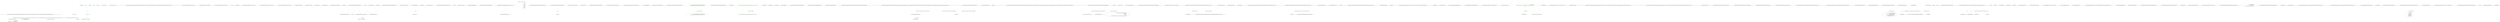digraph  {
m2_23 [cluster="Unk.Where", file="Sequence.cs", label="Entry Unk.Where", span=""];
m2_0 [cluster="CommandLine.Core.Sequence.Partition(System.Collections.Generic.IEnumerable<CommandLine.Core.Token>, System.Func<string, CommandLine.Infrastructure.Maybe<System.Tuple<CommandLine.Core.TypeDescriptorKind, CommandLine.Infrastructure.Maybe<int>>>>)", file="Sequence.cs", label="Entry CommandLine.Core.Sequence.Partition(System.Collections.Generic.IEnumerable<CommandLine.Core.Token>, System.Func<string, CommandLine.Infrastructure.Maybe<System.Tuple<CommandLine.Core.TypeDescriptorKind, CommandLine.Infrastructure.Maybe<int>>>>)", span="11-11"];
m2_1 [cluster="CommandLine.Core.Sequence.Partition(System.Collections.Generic.IEnumerable<CommandLine.Core.Token>, System.Func<string, CommandLine.Infrastructure.Maybe<System.Tuple<CommandLine.Core.TypeDescriptorKind, CommandLine.Infrastructure.Maybe<int>>>>)", color=green, community=0, file="Sequence.cs", label="tokens.Empty()", prediction=0, span="15-15"];
m2_2 [cluster="CommandLine.Core.Sequence.Partition(System.Collections.Generic.IEnumerable<CommandLine.Core.Token>, System.Func<string, CommandLine.Infrastructure.Maybe<System.Tuple<CommandLine.Core.TypeDescriptorKind, CommandLine.Infrastructure.Maybe<int>>>>)", color=green, community=0, file="Sequence.cs", label="yield break;", prediction=1, span="17-17"];
m2_3 [cluster="CommandLine.Core.Sequence.Partition(System.Collections.Generic.IEnumerable<CommandLine.Core.Token>, System.Func<string, CommandLine.Infrastructure.Maybe<System.Tuple<CommandLine.Core.TypeDescriptorKind, CommandLine.Infrastructure.Maybe<int>>>>)", color=green, community=0, file="Sequence.cs", label="var items = 0", prediction=2, span="19-19"];
m2_9 [cluster="CommandLine.Core.Sequence.Partition(System.Collections.Generic.IEnumerable<CommandLine.Core.Token>, System.Func<string, CommandLine.Infrastructure.Maybe<System.Tuple<CommandLine.Core.TypeDescriptorKind, CommandLine.Infrastructure.Maybe<int>>>>)", color=green, community=0, file="Sequence.cs", label="yield return first;", prediction=2, span="29-29"];
m2_4 [cluster="CommandLine.Core.Sequence.Partition(System.Collections.Generic.IEnumerable<CommandLine.Core.Token>, System.Func<string, CommandLine.Infrastructure.Maybe<System.Tuple<CommandLine.Core.TypeDescriptorKind, CommandLine.Infrastructure.Maybe<int>>>>)", color=green, community=0, file="Sequence.cs", label="var first = tokens.First()", prediction=2, span="20-20"];
m2_8 [cluster="CommandLine.Core.Sequence.Partition(System.Collections.Generic.IEnumerable<CommandLine.Core.Token>, System.Func<string, CommandLine.Infrastructure.Maybe<System.Tuple<CommandLine.Core.TypeDescriptorKind, CommandLine.Infrastructure.Maybe<int>>>>)", color=green, community=0, file="Sequence.cs", label="info.Item1 == TypeDescriptorKind.Sequence\r\n                        && tokens.Skip(1).Take(1).Any()", prediction=2, span="26-27"];
m2_10 [cluster="CommandLine.Core.Sequence.Partition(System.Collections.Generic.IEnumerable<CommandLine.Core.Token>, System.Func<string, CommandLine.Infrastructure.Maybe<System.Tuple<CommandLine.Core.TypeDescriptorKind, CommandLine.Infrastructure.Maybe<int>>>>)", color=green, community=0, file="Sequence.cs", label="tokens.Skip(1).Where(token => token.IsValue())", prediction=2, span="31-31"];
m2_12 [cluster="CommandLine.Core.Sequence.Partition(System.Collections.Generic.IEnumerable<CommandLine.Core.Token>, System.Func<string, CommandLine.Infrastructure.Maybe<System.Tuple<CommandLine.Core.TypeDescriptorKind, CommandLine.Infrastructure.Maybe<int>>>>)", color=green, community=0, file="Sequence.cs", label="yield return token;", prediction=2, span="34-34"];
m2_11 [cluster="CommandLine.Core.Sequence.Partition(System.Collections.Generic.IEnumerable<CommandLine.Core.Token>, System.Func<string, CommandLine.Infrastructure.Maybe<System.Tuple<CommandLine.Core.TypeDescriptorKind, CommandLine.Infrastructure.Maybe<int>>>>)", color=green, community=0, file="Sequence.cs", label="items++", prediction=2, span="33-33"];
m2_14 [cluster="CommandLine.Core.Sequence.Partition(System.Collections.Generic.IEnumerable<CommandLine.Core.Token>, System.Func<string, CommandLine.Infrastructure.Maybe<System.Tuple<CommandLine.Core.TypeDescriptorKind, CommandLine.Infrastructure.Maybe<int>>>>)", color=green, community=0, file="Sequence.cs", label="yield return token;", prediction=9, span="41-41"];
m2_13 [cluster="CommandLine.Core.Sequence.Partition(System.Collections.Generic.IEnumerable<CommandLine.Core.Token>, System.Func<string, CommandLine.Infrastructure.Maybe<System.Tuple<CommandLine.Core.TypeDescriptorKind, CommandLine.Infrastructure.Maybe<int>>>>)", color=green, community=0, file="Sequence.cs", label="Partition(tokens.Skip(1 + items), typeLookup)", prediction=2, span="39-39"];
m2_5 [cluster="CommandLine.Core.Sequence.Partition(System.Collections.Generic.IEnumerable<CommandLine.Core.Token>, System.Func<string, CommandLine.Infrastructure.Maybe<System.Tuple<CommandLine.Core.TypeDescriptorKind, CommandLine.Infrastructure.Maybe<int>>>>)", color=green, community=0, file="Sequence.cs", label="first.Tag == TokenType.Name", prediction=11, span="21-21"];
m2_7 [cluster="CommandLine.Core.Sequence.Partition(System.Collections.Generic.IEnumerable<CommandLine.Core.Token>, System.Func<string, CommandLine.Infrastructure.Maybe<System.Tuple<CommandLine.Core.TypeDescriptorKind, CommandLine.Infrastructure.Maybe<int>>>>)", color=green, community=0, file="Sequence.cs", label="typeLookup(first.Text).MatchJust(out info)", prediction=2, span="24-24"];
m2_6 [cluster="CommandLine.Core.Sequence.Partition(System.Collections.Generic.IEnumerable<CommandLine.Core.Token>, System.Func<string, CommandLine.Infrastructure.Maybe<System.Tuple<CommandLine.Core.TypeDescriptorKind, CommandLine.Infrastructure.Maybe<int>>>>)", color=green, community=0, file="Sequence.cs", label="Tuple<TypeDescriptorKind, Maybe<int>> info", prediction=13, span="23-23"];
m2_15 [cluster="CommandLine.Core.Sequence.Partition(System.Collections.Generic.IEnumerable<CommandLine.Core.Token>, System.Func<string, CommandLine.Infrastructure.Maybe<System.Tuple<CommandLine.Core.TypeDescriptorKind, CommandLine.Infrastructure.Maybe<int>>>>)", file="Sequence.cs", label="Exit CommandLine.Core.Sequence.Partition(System.Collections.Generic.IEnumerable<CommandLine.Core.Token>, System.Func<string, CommandLine.Infrastructure.Maybe<System.Tuple<CommandLine.Core.TypeDescriptorKind, CommandLine.Infrastructure.Maybe<int>>>>)", span="11-11"];
m2_22 [cluster="System.Collections.Generic.IEnumerable<TSource>.Any<TSource>()", file="Sequence.cs", label="Entry System.Collections.Generic.IEnumerable<TSource>.Any<TSource>()", span="0-0"];
m2_19 [cluster="CommandLine.Infrastructure.Maybe<T>.MatchJust(out T)", file="Sequence.cs", label="Entry CommandLine.Infrastructure.Maybe<T>.MatchJust(out T)", span="31-31"];
m2_16 [cluster="System.Collections.Generic.IEnumerable<TSource>.Empty<TSource>()", file="Sequence.cs", label="Entry System.Collections.Generic.IEnumerable<TSource>.Empty<TSource>()", span="87-87"];
m2_24 [cluster="lambda expression", file="Sequence.cs", label="Entry lambda expression", span="31-31"];
m2_25 [cluster="lambda expression", color=green, community=0, file="Sequence.cs", label="token.IsValue()", prediction=14, span="31-31"];
m2_26 [cluster="lambda expression", file="Sequence.cs", label="Exit lambda expression", span="31-31"];
m2_17 [cluster="System.Collections.Generic.IEnumerable<TSource>.First<TSource>()", file="Sequence.cs", label="Entry System.Collections.Generic.IEnumerable<TSource>.First<TSource>()", span="0-0"];
m2_20 [cluster="System.Collections.Generic.IEnumerable<TSource>.Skip<TSource>(int)", file="Sequence.cs", label="Entry System.Collections.Generic.IEnumerable<TSource>.Skip<TSource>(int)", span="0-0"];
m2_21 [cluster="System.Collections.Generic.IEnumerable<TSource>.Take<TSource>(int)", file="Sequence.cs", label="Entry System.Collections.Generic.IEnumerable<TSource>.Take<TSource>(int)", span="0-0"];
m2_27 [cluster="CommandLine.Core.Token.IsValue()", file="Sequence.cs", label="Entry CommandLine.Core.Token.IsValue()", span="77-77"];
m2_18 [cluster="System.Func<T, TResult>.Invoke(T)", file="Sequence.cs", label="Entry System.Func<T, TResult>.Invoke(T)", span="0-0"];
m3_30 [cluster="string.Remove(int, int)", file="SpecificationExtensions.cs", label="Entry string.Remove(int, int)", span="0-0"];
m3_22 [cluster="string.Replace(char, char)", file="SpecificationExtensions.cs", label="Entry string.Replace(char, char)", span="0-0"];
m3_29 [cluster="string.IndexOf(string, System.StringComparison)", file="SpecificationExtensions.cs", label="Entry string.IndexOf(string, System.StringComparison)", span="0-0"];
m3_13 [cluster="int.ToWords()", file="SpecificationExtensions.cs", label="Entry int.ToWords()", span="16-16"];
m3_2 [cluster="Humanizer.NumberToOrdinalWordsExtension.ToOrdinalWords(int)", file="SpecificationExtensions.cs", label="ExceptionNumbersToWords(number, out towords)", span="19-19"];
m3_3 [cluster="Humanizer.NumberToOrdinalWordsExtension.ToOrdinalWords(int)", file="SpecificationExtensions.cs", label="return towords;", span="20-20"];
m3_23 [cluster="string.EndsWith(string)", file="SpecificationExtensions.cs", label="Entry string.EndsWith(string)", span="0-0"];
m3_4 [cluster="Humanizer.NumberToOrdinalWordsExtension.ToOrdinalWords(int)", file="SpecificationExtensions.cs", label="number > 20", span="23-23"];
m3_5 [cluster="Humanizer.NumberToOrdinalWordsExtension.ToOrdinalWords(int)", file="SpecificationExtensions.cs", label="string exceptionPart", span="25-25"];
m3_15 [cluster="Humanizer.NumberToOrdinalWordsExtension.NormalNumberToWords(int)", file="SpecificationExtensions.cs", label="Entry Humanizer.NumberToOrdinalWordsExtension.NormalNumberToWords(int)", span="37-37"];
m3_16 [cluster="Humanizer.NumberToOrdinalWordsExtension.NormalNumberToWords(int)", file="SpecificationExtensions.cs", label="string towords = number.ToWords().Replace('-', ' ')", span="39-39"];
m3_17 [cluster="Humanizer.NumberToOrdinalWordsExtension.NormalNumberToWords(int)", file="SpecificationExtensions.cs", label="towords = RemoveOnePrefix(towords)", span="41-41"];
m3_20 [cluster="Humanizer.NumberToOrdinalWordsExtension.NormalNumberToWords(int)", file="SpecificationExtensions.cs", label="return towords + ''th'';", span="46-46"];
m3_18 [cluster="Humanizer.NumberToOrdinalWordsExtension.NormalNumberToWords(int)", file="SpecificationExtensions.cs", label="towords.EndsWith(''y'')", span="43-43"];
m3_19 [cluster="Humanizer.NumberToOrdinalWordsExtension.NormalNumberToWords(int)", file="SpecificationExtensions.cs", label="towords = towords.TrimEnd('y') + ''ie''", span="44-44"];
m3_21 [cluster="Humanizer.NumberToOrdinalWordsExtension.NormalNumberToWords(int)", file="SpecificationExtensions.cs", label="Exit Humanizer.NumberToOrdinalWordsExtension.NormalNumberToWords(int)", span="37-37"];
m3_0 [cluster="Humanizer.NumberToOrdinalWordsExtension.ToOrdinalWords(int)", file="SpecificationExtensions.cs", label="Entry Humanizer.NumberToOrdinalWordsExtension.ToOrdinalWords(int)", span="15-15"];
m3_1 [cluster="Humanizer.NumberToOrdinalWordsExtension.ToOrdinalWords(int)", file="SpecificationExtensions.cs", label="string towords", span="17-17"];
m3_6 [cluster="Humanizer.NumberToOrdinalWordsExtension.ToOrdinalWords(int)", file="SpecificationExtensions.cs", label="ExceptionNumbersToWords(number%10, out exceptionPart)", span="26-26"];
m3_7 [cluster="Humanizer.NumberToOrdinalWordsExtension.ToOrdinalWords(int)", file="SpecificationExtensions.cs", label="var normalPart = number - number%10", span="28-28"];
m3_10 [cluster="Humanizer.NumberToOrdinalWordsExtension.ToOrdinalWords(int)", file="SpecificationExtensions.cs", label="return NormalNumberToWords(number);", span="34-34"];
m3_9 [cluster="Humanizer.NumberToOrdinalWordsExtension.ToOrdinalWords(int)", file="SpecificationExtensions.cs", label="return towords + '' '' + exceptionPart;", span="30-30"];
m3_8 [cluster="Humanizer.NumberToOrdinalWordsExtension.ToOrdinalWords(int)", file="SpecificationExtensions.cs", label="towords = RemoveOnePrefix(normalPart.ToWords())", span="29-29"];
m3_11 [cluster="Humanizer.NumberToOrdinalWordsExtension.ToOrdinalWords(int)", file="SpecificationExtensions.cs", label="Exit Humanizer.NumberToOrdinalWordsExtension.ToOrdinalWords(int)", span="15-15"];
m3_12 [cluster="Humanizer.NumberToOrdinalWordsExtension.ExceptionNumbersToWords(int, out string)", file="SpecificationExtensions.cs", label="Entry Humanizer.NumberToOrdinalWordsExtension.ExceptionNumbersToWords(int, out string)", span="58-58"];
m3_31 [cluster="Humanizer.NumberToOrdinalWordsExtension.ExceptionNumbersToWords(int, out string)", color=green, community=0, file="SpecificationExtensions.cs", label="var exceptions = new Dictionary<int, string>\r\n            {\r\n                {1, ''first''},\r\n                {2, ''second''},\r\n                {3, ''third''},\r\n                {4, ''forth''},\r\n                {5, ''fifth''},\r\n                {8, ''eighth''},\r\n                {9, ''ninth''},\r\n                {12, ''twelfth''},\r\n            }", prediction=15, span="60-70"];
m3_32 [cluster="Humanizer.NumberToOrdinalWordsExtension.ExceptionNumbersToWords(int, out string)", file="SpecificationExtensions.cs", label="return exceptions.TryGetValue(number, out words);", span="72-72"];
m3_33 [cluster="Humanizer.NumberToOrdinalWordsExtension.ExceptionNumbersToWords(int, out string)", file="SpecificationExtensions.cs", label="Exit Humanizer.NumberToOrdinalWordsExtension.ExceptionNumbersToWords(int, out string)", span="58-58"];
m3_14 [cluster="Humanizer.NumberToOrdinalWordsExtension.RemoveOnePrefix(string)", file="SpecificationExtensions.cs", label="Entry Humanizer.NumberToOrdinalWordsExtension.RemoveOnePrefix(string)", span="49-49"];
m3_25 [cluster="Humanizer.NumberToOrdinalWordsExtension.RemoveOnePrefix(string)", file="SpecificationExtensions.cs", label="towords.IndexOf(''one'', StringComparison.Ordinal) == 0", span="52-52"];
m3_26 [cluster="Humanizer.NumberToOrdinalWordsExtension.RemoveOnePrefix(string)", file="SpecificationExtensions.cs", label="towords = towords.Remove(0, 4)", span="53-53"];
m3_27 [cluster="Humanizer.NumberToOrdinalWordsExtension.RemoveOnePrefix(string)", file="SpecificationExtensions.cs", label="return towords;", span="55-55"];
m3_28 [cluster="Humanizer.NumberToOrdinalWordsExtension.RemoveOnePrefix(string)", file="SpecificationExtensions.cs", label="Exit Humanizer.NumberToOrdinalWordsExtension.RemoveOnePrefix(string)", span="49-49"];
m3_34 [cluster="System.Collections.Generic.Dictionary<TKey, TValue>.Dictionary()", file="SpecificationExtensions.cs", label="Entry System.Collections.Generic.Dictionary<TKey, TValue>.Dictionary()", span="0-0"];
m3_35 [cluster="System.Collections.Generic.Dictionary<TKey, TValue>.TryGetValue(TKey, out TValue)", file="SpecificationExtensions.cs", label="Entry System.Collections.Generic.Dictionary<TKey, TValue>.TryGetValue(TKey, out TValue)", span="0-0"];
m3_24 [cluster="string.TrimEnd(params char[])", file="SpecificationExtensions.cs", label="Entry string.TrimEnd(params char[])", span="0-0"];
m4_13 [cluster="CommandLine.Core.Specification.IsMinNotSpecified()", file="SpecificationGuards.cs", label="Entry CommandLine.Core.Specification.IsMinNotSpecified()", span="76-76"];
m4_7 [cluster="CommandLine.Core.SpecificationGuards.GuardAgainstSequenceWithWrongRange()", file="SpecificationGuards.cs", label="Entry CommandLine.Core.SpecificationGuards.GuardAgainstSequenceWithWrongRange()", span="21-21"];
m4_8 [cluster="CommandLine.Core.SpecificationGuards.GuardAgainstSequenceWithWrongRange()", color=green, community=0, file="SpecificationGuards.cs", label="return spec => spec.ConversionType.ToDescriptor() == TypeDescriptorKind.Sequence\r\n                && !spec.IsMinNotSpecified() && !spec.IsMaxNotSpecified() && spec.Min > spec.Max;", prediction=16, span="23-24"];
m4_9 [cluster="CommandLine.Core.SpecificationGuards.GuardAgainstSequenceWithWrongRange()", file="SpecificationGuards.cs", label="Exit CommandLine.Core.SpecificationGuards.GuardAgainstSequenceWithWrongRange()", span="21-21"];
m4_10 [cluster="lambda expression", file="SpecificationGuards.cs", label="Entry lambda expression", span="23-24"];
m4_4 [cluster="lambda expression", color=green, community=0, file="SpecificationGuards.cs", label="spec.ConversionType.ToDescriptor() == TypeDescriptorKind.Scalar && (spec.Min > 0 || spec.Max > 0)", prediction=17, span="18-18"];
m4_3 [cluster="lambda expression", file="SpecificationGuards.cs", label="Entry lambda expression", span="18-18"];
m4_5 [cluster="lambda expression", file="SpecificationGuards.cs", label="Exit lambda expression", span="18-18"];
m4_11 [cluster="lambda expression", color=green, community=0, file="SpecificationGuards.cs", label="spec.ConversionType.ToDescriptor() == TypeDescriptorKind.Sequence\r\n                && !spec.IsMinNotSpecified() && !spec.IsMaxNotSpecified() && spec.Min > spec.Max", prediction=16, span="23-24"];
m4_12 [cluster="lambda expression", file="SpecificationGuards.cs", label="Exit lambda expression", span="23-24"];
m4_6 [cluster="System.Type.ToDescriptor()", file="SpecificationGuards.cs", label="Entry System.Type.ToDescriptor()", span="22-22"];
m4_0 [cluster="CommandLine.Core.SpecificationGuards.GuardAgainstScalarWithRange()", file="SpecificationGuards.cs", label="Entry CommandLine.Core.SpecificationGuards.GuardAgainstScalarWithRange()", span="16-16"];
m4_1 [cluster="CommandLine.Core.SpecificationGuards.GuardAgainstScalarWithRange()", color=green, community=0, file="SpecificationGuards.cs", label="return spec => spec.ConversionType.ToDescriptor() == TypeDescriptorKind.Scalar && (spec.Min > 0 || spec.Max > 0);", prediction=17, span="18-18"];
m4_2 [cluster="CommandLine.Core.SpecificationGuards.GuardAgainstScalarWithRange()", file="SpecificationGuards.cs", label="Exit CommandLine.Core.SpecificationGuards.GuardAgainstScalarWithRange()", span="16-16"];
m4_14 [cluster="CommandLine.Core.Specification.IsMaxNotSpecified()", file="SpecificationGuards.cs", label="Entry CommandLine.Core.Specification.IsMaxNotSpecified()", span="81-81"];
m5_6 [cluster="CommandLine.Core.SpecificationPropertyExtensions.WithSpecification(CommandLine.Core.SpecificationProperty, CommandLine.Core.Specification)", file="SpecificationPropertyExtensions.cs", label="Exit CommandLine.Core.SpecificationPropertyExtensions.WithSpecification(CommandLine.Core.SpecificationProperty, CommandLine.Core.Specification)", span="11-11"];
m5_30 [cluster="CommandLine.Core.SpecificationPropertyExtensions.Validate(System.Collections.Generic.IEnumerable<CommandLine.Core.SpecificationProperty>, System.Collections.Generic.IEnumerable<System.Func<System.Collections.Generic.IEnumerable<CommandLine.Core.SpecificationProperty>, System.Collections.Generic.IEnumerable<CommandLine.Infrastructure.Maybe<CommandLine.Error>>>>)", file="SpecificationPropertyExtensions.cs", label="Entry CommandLine.Core.SpecificationPropertyExtensions.Validate(System.Collections.Generic.IEnumerable<CommandLine.Core.SpecificationProperty>, System.Collections.Generic.IEnumerable<System.Func<System.Collections.Generic.IEnumerable<CommandLine.Core.SpecificationProperty>, System.Collections.Generic.IEnumerable<CommandLine.Infrastructure.Maybe<CommandLine.Error>>>>)", span="44-44"];
m5_32 [cluster="CommandLine.Core.SpecificationPropertyExtensions.Validate(System.Collections.Generic.IEnumerable<CommandLine.Core.SpecificationProperty>, System.Collections.Generic.IEnumerable<System.Func<System.Collections.Generic.IEnumerable<CommandLine.Core.SpecificationProperty>, System.Collections.Generic.IEnumerable<CommandLine.Infrastructure.Maybe<CommandLine.Error>>>>)", file="SpecificationPropertyExtensions.cs", label="throw new ArgumentNullException(''specProps'');", span="49-49"];
m5_31 [cluster="CommandLine.Core.SpecificationPropertyExtensions.Validate(System.Collections.Generic.IEnumerable<CommandLine.Core.SpecificationProperty>, System.Collections.Generic.IEnumerable<System.Func<System.Collections.Generic.IEnumerable<CommandLine.Core.SpecificationProperty>, System.Collections.Generic.IEnumerable<CommandLine.Infrastructure.Maybe<CommandLine.Error>>>>)", file="SpecificationPropertyExtensions.cs", label="specProps == null", span="49-49"];
m5_33 [cluster="CommandLine.Core.SpecificationPropertyExtensions.Validate(System.Collections.Generic.IEnumerable<CommandLine.Core.SpecificationProperty>, System.Collections.Generic.IEnumerable<System.Func<System.Collections.Generic.IEnumerable<CommandLine.Core.SpecificationProperty>, System.Collections.Generic.IEnumerable<CommandLine.Infrastructure.Maybe<CommandLine.Error>>>>)", file="SpecificationPropertyExtensions.cs", label="return rules.SelectMany(rule => rule(specProps));", span="51-51"];
m5_34 [cluster="CommandLine.Core.SpecificationPropertyExtensions.Validate(System.Collections.Generic.IEnumerable<CommandLine.Core.SpecificationProperty>, System.Collections.Generic.IEnumerable<System.Func<System.Collections.Generic.IEnumerable<CommandLine.Core.SpecificationProperty>, System.Collections.Generic.IEnumerable<CommandLine.Infrastructure.Maybe<CommandLine.Error>>>>)", file="SpecificationPropertyExtensions.cs", label="Exit CommandLine.Core.SpecificationPropertyExtensions.Validate(System.Collections.Generic.IEnumerable<CommandLine.Core.SpecificationProperty>, System.Collections.Generic.IEnumerable<System.Func<System.Collections.Generic.IEnumerable<CommandLine.Core.SpecificationProperty>, System.Collections.Generic.IEnumerable<CommandLine.Infrastructure.Maybe<CommandLine.Error>>>>)", span="44-44"];
m5_16 [cluster="CommandLine.Core.SpecificationPropertyExtensions.GetConversionType(CommandLine.Core.SpecificationProperty)", file="SpecificationPropertyExtensions.cs", label="Entry CommandLine.Core.SpecificationPropertyExtensions.GetConversionType(CommandLine.Core.SpecificationProperty)", span="27-27"];
m5_19 [cluster="CommandLine.Core.SpecificationPropertyExtensions.GetConversionType(CommandLine.Core.SpecificationProperty)", color=green, community=0, file="SpecificationPropertyExtensions.cs", label="specProp.Specification.ConversionType.ToDescriptor()", prediction=20, span="31-31"];
m5_17 [cluster="CommandLine.Core.SpecificationPropertyExtensions.GetConversionType(CommandLine.Core.SpecificationProperty)", file="SpecificationPropertyExtensions.cs", label="specProp == null", span="29-29"];
m5_20 [cluster="CommandLine.Core.SpecificationPropertyExtensions.GetConversionType(CommandLine.Core.SpecificationProperty)", color=green, community=0, file="SpecificationPropertyExtensions.cs", label="TypeDescriptorKind.Sequence", prediction=21, span="33-33"];
m5_22 [cluster="CommandLine.Core.SpecificationPropertyExtensions.GetConversionType(CommandLine.Core.SpecificationProperty)", file="SpecificationPropertyExtensions.cs", label="return specProp.Property.PropertyType;", span="40-40"];
m5_21 [cluster="CommandLine.Core.SpecificationPropertyExtensions.GetConversionType(CommandLine.Core.SpecificationProperty)", file="SpecificationPropertyExtensions.cs", label="return specProp.Property.PropertyType.GetGenericArguments()\r\n                             .SingleOrDefault()\r\n                             .ToMaybe()\r\n                             .FromJust(\r\n                                 new InvalidOperationException(''Sequence properties should be of type IEnumerable<T>.''));", span="34-38"];
m5_18 [cluster="CommandLine.Core.SpecificationPropertyExtensions.GetConversionType(CommandLine.Core.SpecificationProperty)", file="SpecificationPropertyExtensions.cs", label="throw new ArgumentNullException(''specProp'');", span="29-29"];
m5_23 [cluster="CommandLine.Core.SpecificationPropertyExtensions.GetConversionType(CommandLine.Core.SpecificationProperty)", file="SpecificationPropertyExtensions.cs", label="Exit CommandLine.Core.SpecificationPropertyExtensions.GetConversionType(CommandLine.Core.SpecificationProperty)", span="27-27"];
m5_29 [cluster="CommandLine.Infrastructure.Maybe<T>.FromJust<T>(System.Exception)", file="SpecificationPropertyExtensions.cs", label="Entry CommandLine.Infrastructure.Maybe<T>.FromJust<T>(System.Exception)", span="137-137"];
m5_0 [cluster="CommandLine.Infrastructure.ResultExtensions.SuccessfulMessages<TSuccess, TMessage>(RailwaySharp.ErrorHandling.Result<TSuccess, TMessage>)", file="SpecificationPropertyExtensions.cs", label="Entry CommandLine.Infrastructure.ResultExtensions.SuccessfulMessages<TSuccess, TMessage>(RailwaySharp.ErrorHandling.Result<TSuccess, TMessage>)", span="12-12"];
m5_2 [cluster="CommandLine.Infrastructure.ResultExtensions.SuccessfulMessages<TSuccess, TMessage>(RailwaySharp.ErrorHandling.Result<TSuccess, TMessage>)", file="SpecificationPropertyExtensions.cs", label="var ok = (Ok<TSuccess, TMessage>)result", span="16-16"];
m5_4 [cluster="CommandLine.Infrastructure.ResultExtensions.SuccessfulMessages<TSuccess, TMessage>(RailwaySharp.ErrorHandling.Result<TSuccess, TMessage>)", file="SpecificationPropertyExtensions.cs", label="return Enumerable.Empty<TMessage>();", span="19-19"];
m5_1 [cluster="CommandLine.Infrastructure.ResultExtensions.SuccessfulMessages<TSuccess, TMessage>(RailwaySharp.ErrorHandling.Result<TSuccess, TMessage>)", file="SpecificationPropertyExtensions.cs", label="result.Tag == ResultType.Ok", span="14-14"];
m5_3 [cluster="CommandLine.Infrastructure.ResultExtensions.SuccessfulMessages<TSuccess, TMessage>(RailwaySharp.ErrorHandling.Result<TSuccess, TMessage>)", file="SpecificationPropertyExtensions.cs", label="return ok.Value.Messages;", span="17-17"];
m5_5 [cluster="CommandLine.Infrastructure.ResultExtensions.SuccessfulMessages<TSuccess, TMessage>(RailwaySharp.ErrorHandling.Result<TSuccess, TMessage>)", file="SpecificationPropertyExtensions.cs", label="Exit CommandLine.Infrastructure.ResultExtensions.SuccessfulMessages<TSuccess, TMessage>(RailwaySharp.ErrorHandling.Result<TSuccess, TMessage>)", span="12-12"];
m5_8 [cluster="CommandLine.Core.SpecificationProperty.Create(CommandLine.Core.Specification, System.Reflection.PropertyInfo, CommandLine.Infrastructure.Maybe<object>)", file="SpecificationPropertyExtensions.cs", label="Entry CommandLine.Core.SpecificationProperty.Create(CommandLine.Core.Specification, System.Reflection.PropertyInfo, CommandLine.Infrastructure.Maybe<object>)", span="21-21"];
m5_9 [cluster="CommandLine.Core.SpecificationPropertyExtensions.WithValue(CommandLine.Core.SpecificationProperty, CommandLine.Infrastructure.Maybe<object>)", file="SpecificationPropertyExtensions.cs", label="Entry CommandLine.Core.SpecificationPropertyExtensions.WithValue(CommandLine.Core.SpecificationProperty, CommandLine.Infrastructure.Maybe<object>)", span="19-19"];
m5_11 [cluster="CommandLine.Core.SpecificationPropertyExtensions.WithValue(CommandLine.Core.SpecificationProperty, CommandLine.Infrastructure.Maybe<object>)", file="SpecificationPropertyExtensions.cs", label="throw new ArgumentNullException(''specProp'');", span="21-21"];
m5_13 [cluster="CommandLine.Core.SpecificationPropertyExtensions.WithValue(CommandLine.Core.SpecificationProperty, CommandLine.Infrastructure.Maybe<object>)", file="SpecificationPropertyExtensions.cs", label="throw new ArgumentNullException(''newValue'');", span="22-22"];
m5_10 [cluster="CommandLine.Core.SpecificationPropertyExtensions.WithValue(CommandLine.Core.SpecificationProperty, CommandLine.Infrastructure.Maybe<object>)", file="SpecificationPropertyExtensions.cs", label="specProp == null", span="21-21"];
m5_12 [cluster="CommandLine.Core.SpecificationPropertyExtensions.WithValue(CommandLine.Core.SpecificationProperty, CommandLine.Infrastructure.Maybe<object>)", file="SpecificationPropertyExtensions.cs", label="newValue == null", span="22-22"];
m5_14 [cluster="CommandLine.Core.SpecificationPropertyExtensions.WithValue(CommandLine.Core.SpecificationProperty, CommandLine.Infrastructure.Maybe<object>)", file="SpecificationPropertyExtensions.cs", label="return SpecificationProperty.Create(specProp.Specification, specProp.Property, newValue);", span="24-24"];
m5_15 [cluster="CommandLine.Core.SpecificationPropertyExtensions.WithValue(CommandLine.Core.SpecificationProperty, CommandLine.Infrastructure.Maybe<object>)", file="SpecificationPropertyExtensions.cs", label="Exit CommandLine.Core.SpecificationPropertyExtensions.WithValue(CommandLine.Core.SpecificationProperty, CommandLine.Infrastructure.Maybe<object>)", span="19-19"];
m5_25 [cluster="System.Type.GetGenericArguments()", file="SpecificationPropertyExtensions.cs", label="Entry System.Type.GetGenericArguments()", span="0-0"];
m5_27 [cluster="T.ToMaybe<T>()", file="SpecificationPropertyExtensions.cs", label="Entry T.ToMaybe<T>()", span="82-82"];
m5_35 [cluster="System.Collections.Generic.IEnumerable<TSource>.SelectMany<TSource, TResult>(System.Func<TSource, System.Collections.Generic.IEnumerable<TResult>>)", file="SpecificationPropertyExtensions.cs", label="Entry System.Collections.Generic.IEnumerable<TSource>.SelectMany<TSource, TResult>(System.Func<TSource, System.Collections.Generic.IEnumerable<TResult>>)", span="0-0"];
m5_36 [cluster="lambda expression", file="SpecificationPropertyExtensions.cs", label="Entry lambda expression", span="51-51"];
m5_37 [cluster="lambda expression", file="SpecificationPropertyExtensions.cs", label="rule(specProps)", span="51-51"];
m5_38 [cluster="lambda expression", file="SpecificationPropertyExtensions.cs", label="Exit lambda expression", span="51-51"];
m5_24 [cluster="System.Type.ToDescriptor()", file="SpecificationPropertyExtensions.cs", label="Entry System.Type.ToDescriptor()", span="22-22"];
m5_7 [cluster="System.ArgumentNullException.ArgumentNullException(string)", file="SpecificationPropertyExtensions.cs", label="Entry System.ArgumentNullException.ArgumentNullException(string)", span="0-0"];
m5_28 [cluster="System.InvalidOperationException.InvalidOperationException(string)", file="SpecificationPropertyExtensions.cs", label="Entry System.InvalidOperationException.InvalidOperationException(string)", span="0-0"];
m5_26 [cluster="System.Collections.Generic.IEnumerable<TSource>.SingleOrDefault<TSource>()", file="SpecificationPropertyExtensions.cs", label="Entry System.Collections.Generic.IEnumerable<TSource>.SingleOrDefault<TSource>()", span="0-0"];
m5_39 [cluster="System.Func<T, TResult>.Invoke(T)", file="SpecificationPropertyExtensions.cs", label="Entry System.Func<T, TResult>.Invoke(T)", span="0-0"];
m5_40 [file="SpecificationPropertyExtensions.cs", label="System.Collections.Generic.IEnumerable<CommandLine.Core.SpecificationProperty>", span=""];
m7_5 [cluster="lambda expression", file="Switch.cs", label="Entry lambda expression", span="16-16"];
m7_6 [cluster="lambda expression", color=green, community=0, file="Switch.cs", label="t.IsName() && info.Item1 == TypeDescriptorKind.Boolean", prediction=22, span="16-16"];
m7_7 [cluster="lambda expression", file="Switch.cs", label="Exit lambda expression", span="16-16"];
m7_4 [cluster="CommandLine.Infrastructure.Maybe<T1>.Return<T1, T2>(System.Func<T1, T2>, T2)", file="Switch.cs", label="Entry CommandLine.Infrastructure.Maybe<T1>.Return<T1, T2>(System.Func<T1, T2>, T2)", span="103-103"];
m7_8 [cluster="CommandLine.Core.Token.IsName()", file="Switch.cs", label="Entry CommandLine.Core.Token.IsName()", span="72-72"];
m7_0 [cluster="CommandLine.Core.Switch.Partition(System.Collections.Generic.IEnumerable<CommandLine.Core.Token>, System.Func<string, CommandLine.Infrastructure.Maybe<System.Tuple<CommandLine.Core.TypeDescriptorKind, CommandLine.Infrastructure.Maybe<int>>>>)", file="Switch.cs", label="Entry CommandLine.Core.Switch.Partition(System.Collections.Generic.IEnumerable<CommandLine.Core.Token>, System.Func<string, CommandLine.Infrastructure.Maybe<System.Tuple<CommandLine.Core.TypeDescriptorKind, CommandLine.Infrastructure.Maybe<int>>>>)", span="11-11"];
m7_1 [cluster="CommandLine.Core.Switch.Partition(System.Collections.Generic.IEnumerable<CommandLine.Core.Token>, System.Func<string, CommandLine.Infrastructure.Maybe<System.Tuple<CommandLine.Core.TypeDescriptorKind, CommandLine.Infrastructure.Maybe<int>>>>)", color=green, community=0, file="Switch.cs", label="return from t in tokens\r\n                   where typeLookup(t.Text).Return(info => t.IsName() && info.Item1 == TypeDescriptorKind.Boolean, false)\r\n                   select t;", prediction=22, span="15-17"];
m7_2 [cluster="CommandLine.Core.Switch.Partition(System.Collections.Generic.IEnumerable<CommandLine.Core.Token>, System.Func<string, CommandLine.Infrastructure.Maybe<System.Tuple<CommandLine.Core.TypeDescriptorKind, CommandLine.Infrastructure.Maybe<int>>>>)", file="Switch.cs", label="Exit CommandLine.Core.Switch.Partition(System.Collections.Generic.IEnumerable<CommandLine.Core.Token>, System.Func<string, CommandLine.Infrastructure.Maybe<System.Tuple<CommandLine.Core.TypeDescriptorKind, CommandLine.Infrastructure.Maybe<int>>>>)", span="11-11"];
m7_3 [cluster="System.Func<T, TResult>.Invoke(T)", file="Switch.cs", label="Entry System.Func<T, TResult>.Invoke(T)", span="0-0"];
m7_9 [file="Switch.cs", label=t, span=""];
m8_2 [cluster="Humanizer.Localisation.NumberToWords.INumberToWordsConverter.ConvertToOrdinal(int)", file="TokenPartitioner.cs", label="Entry Humanizer.Localisation.NumberToWords.INumberToWordsConverter.ConvertToOrdinal(int)", span="19-19"];
m8_3 [cluster="Humanizer.Localisation.NumberToWords.INumberToWordsConverter.ConvertToOrdinal(int)", file="TokenPartitioner.cs", label="Exit Humanizer.Localisation.NumberToWords.INumberToWordsConverter.ConvertToOrdinal(int)", span="19-19"];
m8_0 [cluster="Humanizer.Localisation.NumberToWords.INumberToWordsConverter.Convert(int)", file="TokenPartitioner.cs", label="Entry Humanizer.Localisation.NumberToWords.INumberToWordsConverter.Convert(int)", span="12-12"];
m8_1 [cluster="Humanizer.Localisation.NumberToWords.INumberToWordsConverter.Convert(int)", file="TokenPartitioner.cs", label="Exit Humanizer.Localisation.NumberToWords.INumberToWordsConverter.Convert(int)", span="12-12"];
m9_22 [cluster="CommandLine.Text.Example.Example(string, System.Collections.Generic.IEnumerable<CommandLine.UnParserSettings>, object)", file="TokenPartitionerTests.cs", label="Entry CommandLine.Text.Example.Example(string, System.Collections.Generic.IEnumerable<CommandLine.UnParserSettings>, object)", span="38-38"];
m9_23 [cluster="CommandLine.Text.Example.Example(string, System.Collections.Generic.IEnumerable<CommandLine.UnParserSettings>, object)", file="TokenPartitionerTests.cs", label="Exit CommandLine.Text.Example.Example(string, System.Collections.Generic.IEnumerable<CommandLine.UnParserSettings>, object)", span="38-38"];
m9_26 [cluster="CommandLine.Text.Example.Example(string, object)", file="TokenPartitionerTests.cs", label="Entry CommandLine.Text.Example.Example(string, object)", span="48-48"];
m9_27 [cluster="CommandLine.Text.Example.Example(string, object)", file="TokenPartitionerTests.cs", label="Exit CommandLine.Text.Example.Example(string, object)", span="48-48"];
m9_34 [cluster="CommandLine.Text.Example.Equals(CommandLine.Text.Example)", file="TokenPartitionerTests.cs", label="Entry CommandLine.Text.Example.Equals(CommandLine.Text.Example)", span="108-108"];
m9_40 [cluster="CommandLine.Text.Example.Equals(CommandLine.Text.Example)", file="TokenPartitionerTests.cs", label="other == null", span="110-110"];
m9_42 [cluster="CommandLine.Text.Example.Equals(CommandLine.Text.Example)", file="TokenPartitionerTests.cs", label="return Group.Equals(other.Group)\r\n                && GroupDescription.Equals(other.GroupDescription)\r\n                && HelpText.Equals(other.HelpText)\r\n                && FormatStyles.SequenceEqual(other.FormatStyles)\r\n                && Sample.Equals(other.Sample);", span="115-119"];
m9_41 [cluster="CommandLine.Text.Example.Equals(CommandLine.Text.Example)", file="TokenPartitionerTests.cs", label="return false;", span="112-112"];
m9_43 [cluster="CommandLine.Text.Example.Equals(CommandLine.Text.Example)", file="TokenPartitionerTests.cs", label="Exit CommandLine.Text.Example.Equals(CommandLine.Text.Example)", span="108-108"];
m9_0 [cluster="CommandLine.Text.Example.Example(string, string, string, System.Collections.Generic.IEnumerable<CommandLine.UnParserSettings>, object)", file="TokenPartitionerTests.cs", label="Entry CommandLine.Text.Example.Example(string, string, string, System.Collections.Generic.IEnumerable<CommandLine.UnParserSettings>, object)", span="18-18"];
m9_1 [cluster="CommandLine.Text.Example.Example(string, string, string, System.Collections.Generic.IEnumerable<CommandLine.UnParserSettings>, object)", file="TokenPartitionerTests.cs", label="group == null", span="20-20"];
m9_3 [cluster="CommandLine.Text.Example.Example(string, string, string, System.Collections.Generic.IEnumerable<CommandLine.UnParserSettings>, object)", file="TokenPartitionerTests.cs", label="groupDescription == null", span="21-21"];
m9_5 [cluster="CommandLine.Text.Example.Example(string, string, string, System.Collections.Generic.IEnumerable<CommandLine.UnParserSettings>, object)", file="TokenPartitionerTests.cs", label="string.IsNullOrEmpty(helpText)", span="22-22"];
m9_7 [cluster="CommandLine.Text.Example.Example(string, string, string, System.Collections.Generic.IEnumerable<CommandLine.UnParserSettings>, object)", file="TokenPartitionerTests.cs", label="formatStyles == null", span="23-23"];
m9_9 [cluster="CommandLine.Text.Example.Example(string, string, string, System.Collections.Generic.IEnumerable<CommandLine.UnParserSettings>, object)", file="TokenPartitionerTests.cs", label="sample == null", span="24-24"];
m9_11 [cluster="CommandLine.Text.Example.Example(string, string, string, System.Collections.Generic.IEnumerable<CommandLine.UnParserSettings>, object)", file="TokenPartitionerTests.cs", label="this.group = group", span="26-26"];
m9_12 [cluster="CommandLine.Text.Example.Example(string, string, string, System.Collections.Generic.IEnumerable<CommandLine.UnParserSettings>, object)", file="TokenPartitionerTests.cs", label="this.group = groupDescription", span="27-27"];
m9_13 [cluster="CommandLine.Text.Example.Example(string, string, string, System.Collections.Generic.IEnumerable<CommandLine.UnParserSettings>, object)", file="TokenPartitionerTests.cs", label="this.helpText = helpText", span="28-28"];
m9_15 [cluster="CommandLine.Text.Example.Example(string, string, string, System.Collections.Generic.IEnumerable<CommandLine.UnParserSettings>, object)", file="TokenPartitionerTests.cs", label="this.sample = sample", span="30-30"];
m9_2 [cluster="CommandLine.Text.Example.Example(string, string, string, System.Collections.Generic.IEnumerable<CommandLine.UnParserSettings>, object)", file="TokenPartitionerTests.cs", label="throw new ArgumentNullException(''group'');", span="20-20"];
m9_4 [cluster="CommandLine.Text.Example.Example(string, string, string, System.Collections.Generic.IEnumerable<CommandLine.UnParserSettings>, object)", file="TokenPartitionerTests.cs", label="throw new ArgumentNullException(''groupDescription'');", span="21-21"];
m9_6 [cluster="CommandLine.Text.Example.Example(string, string, string, System.Collections.Generic.IEnumerable<CommandLine.UnParserSettings>, object)", file="TokenPartitionerTests.cs", label="throw new ArgumentException(''helpText can't be null or empty'', ''helpText'');", span="22-22"];
m9_8 [cluster="CommandLine.Text.Example.Example(string, string, string, System.Collections.Generic.IEnumerable<CommandLine.UnParserSettings>, object)", file="TokenPartitionerTests.cs", label="throw new ArgumentNullException(''formatStyles'');", span="23-23"];
m9_10 [cluster="CommandLine.Text.Example.Example(string, string, string, System.Collections.Generic.IEnumerable<CommandLine.UnParserSettings>, object)", file="TokenPartitionerTests.cs", label="throw new ArgumentNullException(''sample'');", span="24-24"];
m9_16 [cluster="CommandLine.Text.Example.Example(string, string, string, System.Collections.Generic.IEnumerable<CommandLine.UnParserSettings>, object)", file="TokenPartitionerTests.cs", label="Exit CommandLine.Text.Example.Example(string, string, string, System.Collections.Generic.IEnumerable<CommandLine.UnParserSettings>, object)", span="18-18"];
m9_36 [cluster="CommandLine.Text.Example.GetHashCode()", file="TokenPartitionerTests.cs", label="Entry CommandLine.Text.Example.GetHashCode()", span="98-98"];
m9_37 [cluster="CommandLine.Text.Example.GetHashCode()", file="TokenPartitionerTests.cs", label="return new { Group, GroupDescription, HelpText, FormatStyles, Sample }.GetHashCode();", span="100-100"];
m9_38 [cluster="CommandLine.Text.Example.GetHashCode()", file="TokenPartitionerTests.cs", label="Exit CommandLine.Text.Example.GetHashCode()", span="98-98"];
m9_24 [cluster="CommandLine.Text.Example.Example(string, CommandLine.UnParserSettings, object)", file="TokenPartitionerTests.cs", label="Entry CommandLine.Text.Example.Example(string, CommandLine.UnParserSettings, object)", span="43-43"];
m9_25 [cluster="CommandLine.Text.Example.Example(string, CommandLine.UnParserSettings, object)", file="TokenPartitionerTests.cs", label="Exit CommandLine.Text.Example.Example(string, CommandLine.UnParserSettings, object)", span="43-43"];
m9_35 [cluster="object.Equals(object)", file="TokenPartitionerTests.cs", label="Entry object.Equals(object)", span="0-0"];
m9_55 [cluster="CommandLine.UnParserSettings.UnParserSettings()", file="TokenPartitionerTests.cs", label="Entry CommandLine.UnParserSettings.UnParserSettings()", span="15-15"];
m9_54 [cluster="System.Collections.Generic.IEnumerable<TSource>.Any<TSource>()", file="TokenPartitionerTests.cs", label="Entry System.Collections.Generic.IEnumerable<TSource>.Any<TSource>()", span="0-0"];
m9_51 [cluster="CommandLine.Text.ExampleExtensions.GetFormatStylesOrDefault(CommandLine.Text.Example)", file="TokenPartitionerTests.cs", label="Entry CommandLine.Text.ExampleExtensions.GetFormatStylesOrDefault(CommandLine.Text.Example)", span="137-137"];
m9_52 [cluster="CommandLine.Text.ExampleExtensions.GetFormatStylesOrDefault(CommandLine.Text.Example)", file="TokenPartitionerTests.cs", label="return example.FormatStyles.Any()\r\n                ? example.FormatStyles\r\n                : new[] { new UnParserSettings { Consumed = true } };", span="139-141"];
m9_53 [cluster="CommandLine.Text.ExampleExtensions.GetFormatStylesOrDefault(CommandLine.Text.Example)", file="TokenPartitionerTests.cs", label="Exit CommandLine.Text.ExampleExtensions.GetFormatStylesOrDefault(CommandLine.Text.Example)", span="137-137"];
m9_44 [cluster="string.Equals(string)", file="TokenPartitionerTests.cs", label="Entry string.Equals(string)", span="0-0"];
m9_18 [cluster="string.IsNullOrEmpty(string)", file="TokenPartitionerTests.cs", label="Entry string.IsNullOrEmpty(string)", span="0-0"];
m9_20 [cluster="CommandLine.Text.Example.Example(string, string, System.Collections.Generic.IEnumerable<CommandLine.UnParserSettings>, object)", file="TokenPartitionerTests.cs", label="Entry CommandLine.Text.Example.Example(string, string, System.Collections.Generic.IEnumerable<CommandLine.UnParserSettings>, object)", span="33-33"];
m9_21 [cluster="CommandLine.Text.Example.Example(string, string, System.Collections.Generic.IEnumerable<CommandLine.UnParserSettings>, object)", file="TokenPartitionerTests.cs", label="Exit CommandLine.Text.Example.Example(string, string, System.Collections.Generic.IEnumerable<CommandLine.UnParserSettings>, object)", span="33-33"];
m9_19 [cluster="System.ArgumentException.ArgumentException(string, string)", file="TokenPartitionerTests.cs", label="Entry System.ArgumentException.ArgumentException(string, string)", span="0-0"];
m9_45 [cluster="Unk.SequenceEqual", file="TokenPartitionerTests.cs", label="Entry Unk.SequenceEqual", span=""];
m9_17 [cluster="System.ArgumentNullException.ArgumentNullException(string)", file="TokenPartitionerTests.cs", label="Entry System.ArgumentNullException.ArgumentNullException(string)", span="0-0"];
m9_46 [cluster="CommandLine.Text.ExampleExtensions.WithGroupDescription(CommandLine.Text.Example, string)", file="TokenPartitionerTests.cs", label="Entry CommandLine.Text.ExampleExtensions.WithGroupDescription(CommandLine.Text.Example, string)", span="125-125"];
m9_47 [cluster="CommandLine.Text.ExampleExtensions.WithGroupDescription(CommandLine.Text.Example, string)", file="TokenPartitionerTests.cs", label="string.IsNullOrEmpty(newGroupDescription)", span="127-127"];
m9_49 [cluster="CommandLine.Text.ExampleExtensions.WithGroupDescription(CommandLine.Text.Example, string)", file="TokenPartitionerTests.cs", label="return new Example(\r\n                example.Group,\r\n                newGroupDescription,\r\n                example.HelpText,\r\n                example.FormatStyles,\r\n                example.Sample);", span="129-134"];
m9_48 [cluster="CommandLine.Text.ExampleExtensions.WithGroupDescription(CommandLine.Text.Example, string)", file="TokenPartitionerTests.cs", label="throw new ArgumentException(''newGroupDescription can't be null or empty'', ''newGroupDescription'');", span="127-127"];
m9_50 [cluster="CommandLine.Text.ExampleExtensions.WithGroupDescription(CommandLine.Text.Example, string)", file="TokenPartitionerTests.cs", label="Exit CommandLine.Text.ExampleExtensions.WithGroupDescription(CommandLine.Text.Example, string)", span="125-125"];
m9_28 [cluster="CommandLine.Text.Example.Equals(object)", file="TokenPartitionerTests.cs", label="Entry CommandLine.Text.Example.Equals(object)", span="83-83"];
m9_29 [cluster="CommandLine.Text.Example.Equals(object)", file="TokenPartitionerTests.cs", label="var other = obj as Example", span="85-85"];
m9_32 [cluster="CommandLine.Text.Example.Equals(object)", file="TokenPartitionerTests.cs", label="return base.Equals(obj);", span="91-91"];
m9_30 [cluster="CommandLine.Text.Example.Equals(object)", file="TokenPartitionerTests.cs", label="other != null", span="86-86"];
m9_31 [cluster="CommandLine.Text.Example.Equals(object)", file="TokenPartitionerTests.cs", label="return Equals(other);", span="88-88"];
m9_33 [cluster="CommandLine.Text.Example.Equals(object)", file="TokenPartitionerTests.cs", label="Exit CommandLine.Text.Example.Equals(object)", span="83-83"];
m9_39 [cluster="object.GetHashCode()", file="TokenPartitionerTests.cs", label="Entry object.GetHashCode()", span="0-0"];
m9_56 [file="TokenPartitionerTests.cs", label="CommandLine.Text.Example", span=""];
m2_0 -> m2_7  [color=green, key=1, label="System.Func<string, CommandLine.Infrastructure.Maybe<System.Tuple<CommandLine.Core.TypeDescriptorKind, CommandLine.Infrastructure.Maybe<int>>>>", style=dashed];
m2_0 -> m2_8  [color=green, key=1, label="System.Collections.Generic.IEnumerable<CommandLine.Core.Token>", style=dashed];
m2_0 -> m2_10  [color=green, key=1, label="System.Collections.Generic.IEnumerable<CommandLine.Core.Token>", style=dashed];
m2_0 -> m2_13  [color=green, key=1, label="System.Collections.Generic.IEnumerable<CommandLine.Core.Token>", style=dashed];
m2_3 -> m2_13  [color=green, key=1, label=items, style=dashed];
m2_3 -> m2_11  [color=green, key=1, label=items, style=dashed];
m2_4 -> m2_9  [color=green, key=1, label=first, style=dashed];
m2_4 -> m2_7  [color=green, key=1, label=first, style=dashed];
m2_10 -> m2_12  [color=green, key=1, label=token, style=dashed];
m2_10 -> m2_24  [color=green, key=1, label="lambda expression", style=dashed];
m2_11 -> m2_13  [color=green, key=1, label=items, style=dashed];
m2_11 -> m2_11  [color=green, key=1, label=items, style=dashed];
m3_17 -> m3_20  [color=darkseagreen4, key=1, label=towords, style=dashed];
m3_0 -> m3_2  [color=darkseagreen4, key=1, label=int, style=dashed];
m3_0 -> m3_6  [color=darkseagreen4, key=1, label=int, style=dashed];
m3_0 -> m3_4  [color=darkseagreen4, key=1, label=int, style=dashed];
m3_0 -> m3_10  [color=darkseagreen4, key=1, label=int, style=dashed];
m3_6 -> m3_9  [color=darkseagreen4, key=1, label=exceptionPart, style=dashed];
m3_12 -> m3_32  [color=darkseagreen4, key=1, label=int, style=dashed];
m3_14 -> m3_27  [color=darkseagreen4, key=1, label=string, style=dashed];
m4_8 -> m4_11  [color=green, key=1, label="CommandLine.Core.Specification", style=dashed];
m4_1 -> m4_4  [color=green, key=1, label="CommandLine.Core.Specification", style=dashed];
m5_30 -> m5_33  [color=darkseagreen4, key=1, label="System.Collections.Generic.IEnumerable<CommandLine.Core.SpecificationProperty>", style=dashed];
m5_30 -> m5_37  [color=darkseagreen4, key=1, label="System.Collections.Generic.IEnumerable<CommandLine.Core.SpecificationProperty>", style=dashed];
m5_33 -> m5_36  [color=darkseagreen4, key=1, label="lambda expression", style=dashed];
m5_16 -> m5_19  [color=green, key=1, label="CommandLine.Core.SpecificationProperty", style=dashed];
m5_16 -> m5_21  [color=darkseagreen4, key=1, label="CommandLine.Core.SpecificationProperty", style=dashed];
m5_16 -> m5_22  [color=darkseagreen4, key=1, label="CommandLine.Core.SpecificationProperty", style=dashed];
m5_0 -> m5_3  [color=darkseagreen4, key=1, label="CommandLine.Core.Specification", style=dashed];
m5_0 -> m5_5  [color=darkseagreen4, key=1, label="CommandLine.Core.SpecificationProperty", style=dashed];
m5_9 -> m5_12  [color=darkseagreen4, key=1, label="CommandLine.Infrastructure.Maybe<object>", style=dashed];
m5_9 -> m5_14  [color=darkseagreen4, key=1, label="CommandLine.Core.SpecificationProperty", style=dashed];
m5_40 -> m5_37  [color=darkseagreen4, key=1, label="System.Collections.Generic.IEnumerable<CommandLine.Core.SpecificationProperty>", style=dashed];
m7_1 -> m7_1  [color=green, key=1, label=t, style=dashed];
m7_1 -> m7_5  [color=green, key=1, label="lambda expression", style=dashed];
m7_1 -> m7_6  [color=green, key=1, label=t, style=dashed];
m7_9 -> m7_6  [color=green, key=1, label=t, style=dashed];
m9_34 -> m9_42  [color=darkseagreen4, key=1, label="CommandLine.Text.Example", style=dashed];
m9_0 -> m9_3  [color=darkseagreen4, key=1, label=string, style=dashed];
m9_0 -> m9_5  [color=darkseagreen4, key=1, label=string, style=dashed];
m9_0 -> m9_7  [color=darkseagreen4, key=1, label="System.Collections.Generic.IEnumerable<CommandLine.UnParserSettings>", style=dashed];
m9_0 -> m9_9  [color=darkseagreen4, key=1, label=object, style=dashed];
m9_46 -> m9_49  [color=darkseagreen4, key=1, label="CommandLine.Text.Example", style=dashed];
m9_28 -> m9_32  [color=darkseagreen4, key=1, label=object, style=dashed];
m9_29 -> m9_31  [color=darkseagreen4, key=1, label=other, style=dashed];
m9_56 -> m9_31  [color=darkseagreen4, key=1, label="CommandLine.Text.Example", style=dashed];
m9_56 -> m9_32  [color=darkseagreen4, key=1, label="CommandLine.Text.Example", style=dashed];
m9_56 -> m9_37  [color=darkseagreen4, key=1, label="CommandLine.Text.Example", style=dashed];
m9_56 -> m9_42  [color=darkseagreen4, key=1, label="CommandLine.Text.Example", style=dashed];
}
